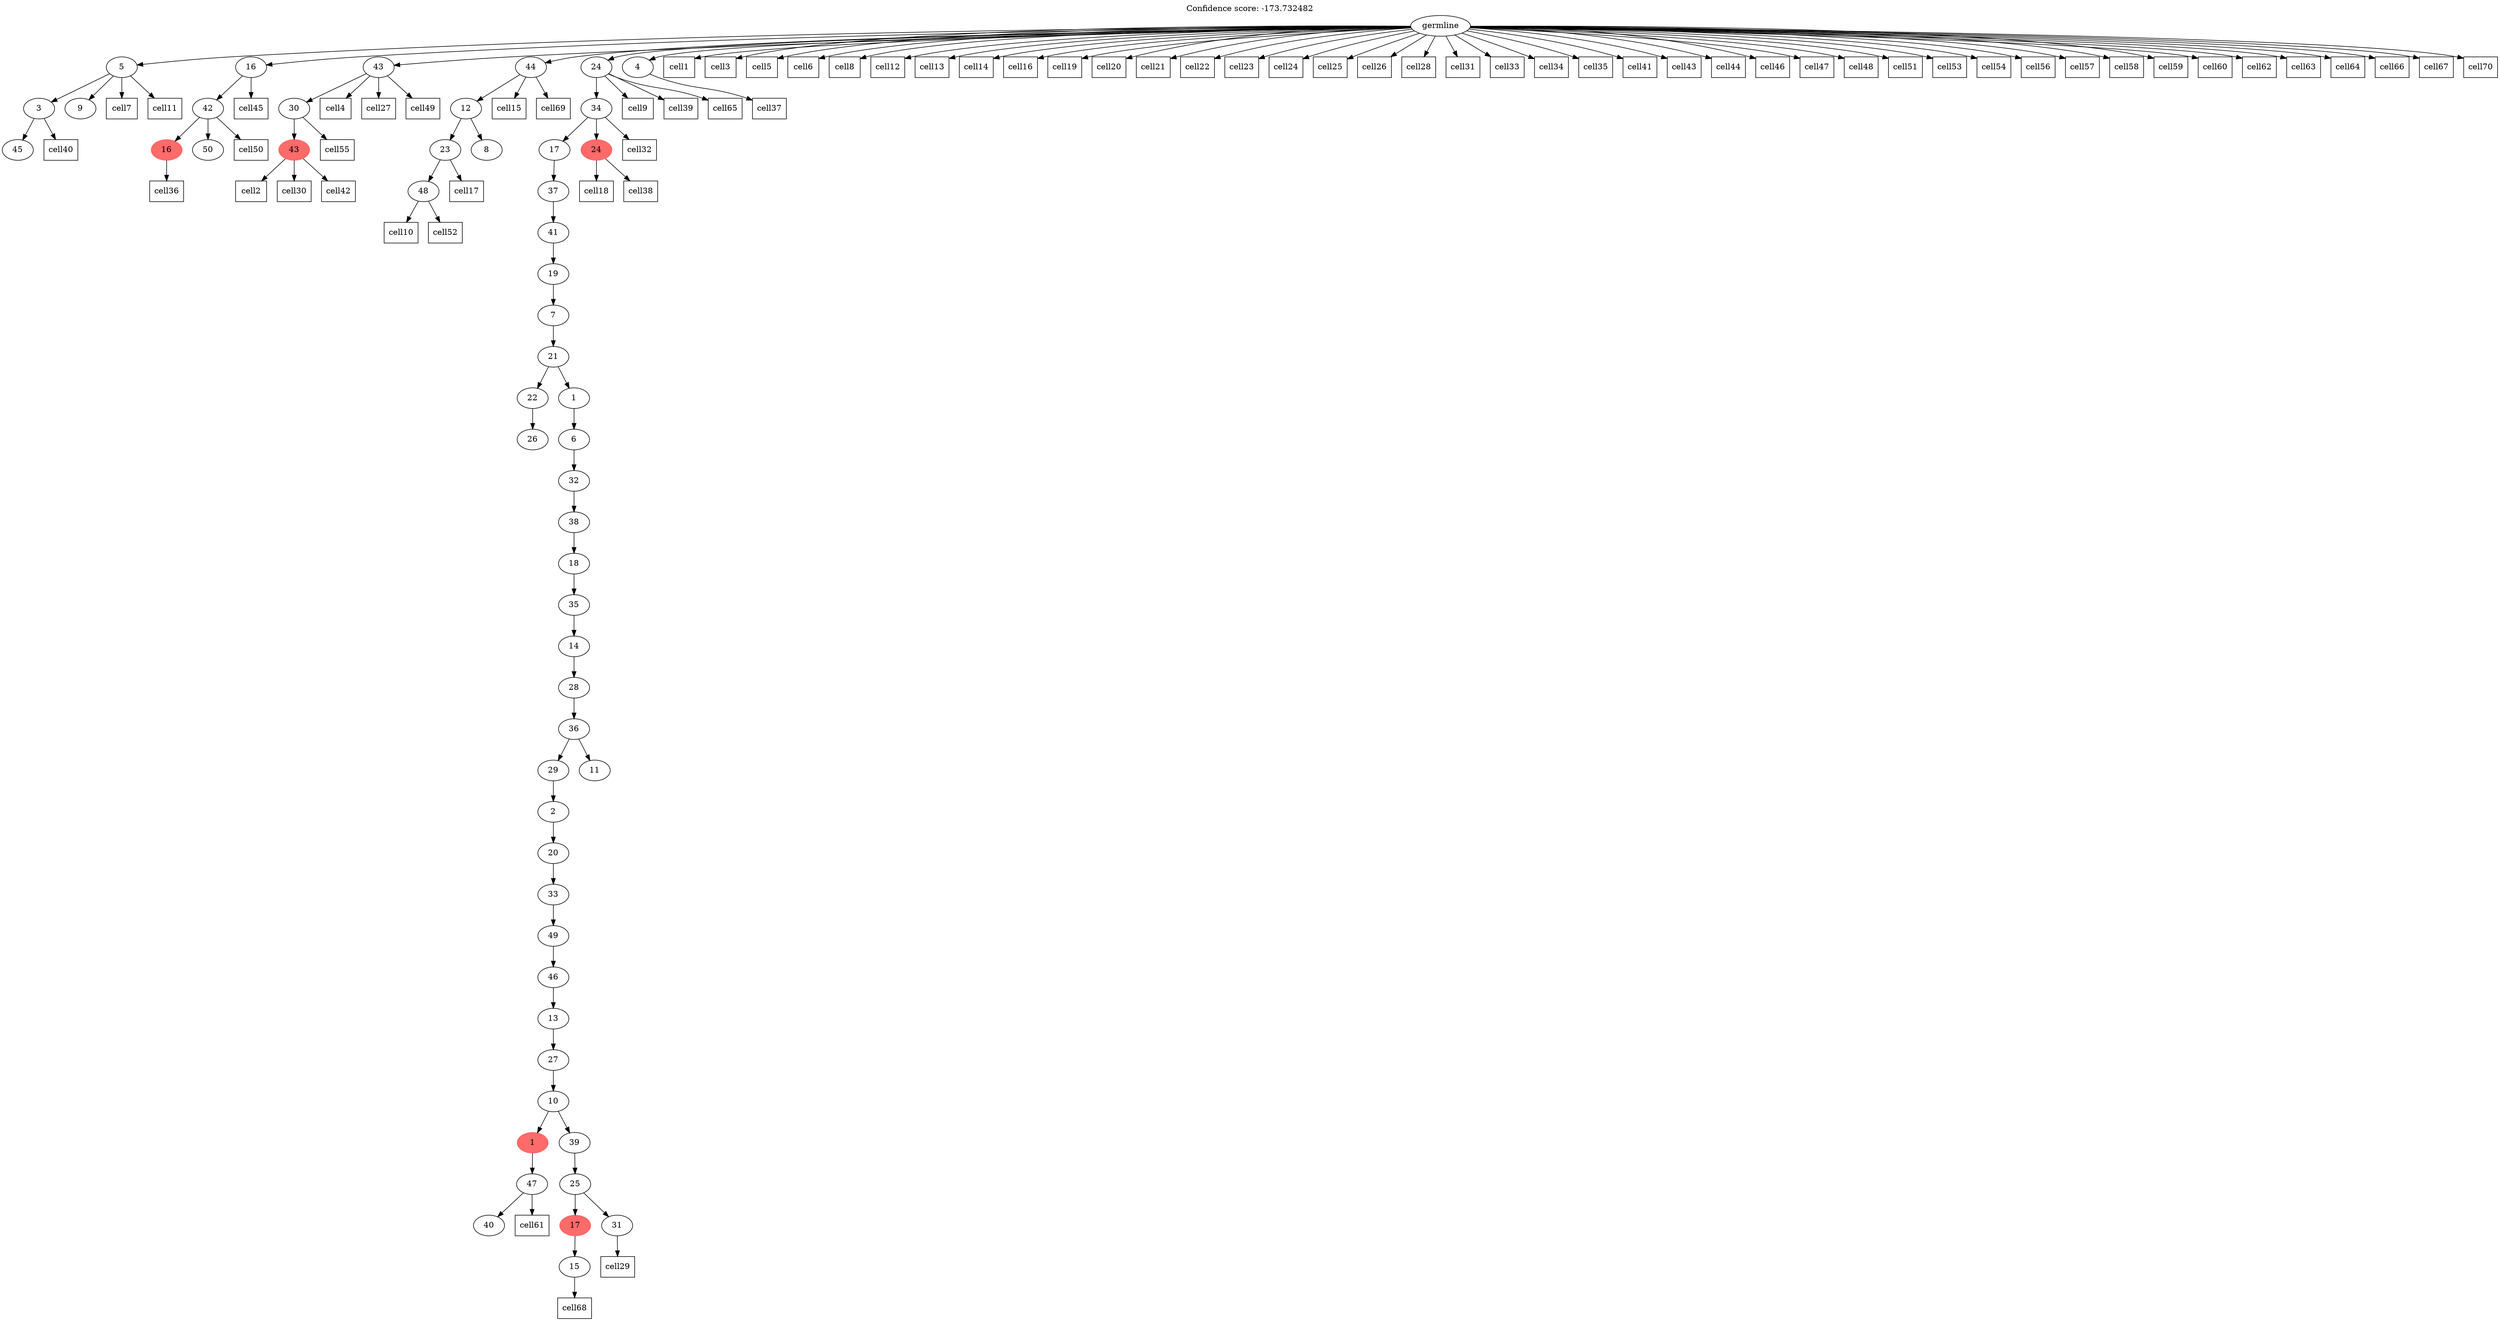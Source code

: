 digraph g {
	"52" -> "53";
	"53" [label="45"];
	"51" -> "52";
	"52" [label="3"];
	"51" -> "54";
	"54" [label="9"];
	"48" -> "49";
	"49" [color=indianred1, style=filled, label="16"];
	"48" -> "50";
	"50" [label="50"];
	"47" -> "48";
	"48" [label="42"];
	"45" -> "46";
	"46" [color=indianred1, style=filled, label="43"];
	"44" -> "45";
	"45" [label="30"];
	"41" -> "42";
	"42" [label="48"];
	"40" -> "41";
	"41" [label="23"];
	"40" -> "43";
	"43" [label="8"];
	"39" -> "40";
	"40" [label="12"];
	"36" -> "37";
	"37" [label="26"];
	"33" -> "34";
	"34" [label="40"];
	"32" -> "33";
	"33" [label="47"];
	"29" -> "30";
	"30" [label="15"];
	"28" -> "29";
	"29" [color=indianred1, style=filled, label="17"];
	"28" -> "31";
	"31" [label="31"];
	"27" -> "28";
	"28" [label="25"];
	"26" -> "27";
	"27" [label="39"];
	"26" -> "32";
	"32" [color=indianred1, style=filled, label="1"];
	"25" -> "26";
	"26" [label="10"];
	"24" -> "25";
	"25" [label="27"];
	"23" -> "24";
	"24" [label="13"];
	"22" -> "23";
	"23" [label="46"];
	"21" -> "22";
	"22" [label="49"];
	"20" -> "21";
	"21" [label="33"];
	"19" -> "20";
	"20" [label="20"];
	"18" -> "19";
	"19" [label="2"];
	"17" -> "18";
	"18" [label="29"];
	"17" -> "35";
	"35" [label="11"];
	"16" -> "17";
	"17" [label="36"];
	"15" -> "16";
	"16" [label="28"];
	"14" -> "15";
	"15" [label="14"];
	"13" -> "14";
	"14" [label="35"];
	"12" -> "13";
	"13" [label="18"];
	"11" -> "12";
	"12" [label="38"];
	"10" -> "11";
	"11" [label="32"];
	"9" -> "10";
	"10" [label="6"];
	"8" -> "9";
	"9" [label="1"];
	"8" -> "36";
	"36" [label="22"];
	"7" -> "8";
	"8" [label="21"];
	"6" -> "7";
	"7" [label="7"];
	"5" -> "6";
	"6" [label="19"];
	"4" -> "5";
	"5" [label="41"];
	"3" -> "4";
	"4" [label="37"];
	"2" -> "3";
	"3" [label="17"];
	"2" -> "38";
	"38" [color=indianred1, style=filled, label="24"];
	"1" -> "2";
	"2" [label="34"];
	"0" -> "1";
	"1" [label="24"];
	"0" -> "39";
	"39" [label="44"];
	"0" -> "44";
	"44" [label="43"];
	"0" -> "47";
	"47" [label="16"];
	"0" -> "51";
	"51" [label="5"];
	"0" -> "55";
	"55" [label="4"];
	"0" [label="germline"];
	"0" -> "cell1";
	"cell1" [shape=box];
	"46" -> "cell2";
	"cell2" [shape=box];
	"0" -> "cell3";
	"cell3" [shape=box];
	"44" -> "cell4";
	"cell4" [shape=box];
	"0" -> "cell5";
	"cell5" [shape=box];
	"0" -> "cell6";
	"cell6" [shape=box];
	"51" -> "cell7";
	"cell7" [shape=box];
	"0" -> "cell8";
	"cell8" [shape=box];
	"1" -> "cell9";
	"cell9" [shape=box];
	"42" -> "cell10";
	"cell10" [shape=box];
	"51" -> "cell11";
	"cell11" [shape=box];
	"0" -> "cell12";
	"cell12" [shape=box];
	"0" -> "cell13";
	"cell13" [shape=box];
	"0" -> "cell14";
	"cell14" [shape=box];
	"39" -> "cell15";
	"cell15" [shape=box];
	"0" -> "cell16";
	"cell16" [shape=box];
	"41" -> "cell17";
	"cell17" [shape=box];
	"38" -> "cell18";
	"cell18" [shape=box];
	"0" -> "cell19";
	"cell19" [shape=box];
	"0" -> "cell20";
	"cell20" [shape=box];
	"0" -> "cell21";
	"cell21" [shape=box];
	"0" -> "cell22";
	"cell22" [shape=box];
	"0" -> "cell23";
	"cell23" [shape=box];
	"0" -> "cell24";
	"cell24" [shape=box];
	"0" -> "cell25";
	"cell25" [shape=box];
	"0" -> "cell26";
	"cell26" [shape=box];
	"44" -> "cell27";
	"cell27" [shape=box];
	"0" -> "cell28";
	"cell28" [shape=box];
	"31" -> "cell29";
	"cell29" [shape=box];
	"46" -> "cell30";
	"cell30" [shape=box];
	"0" -> "cell31";
	"cell31" [shape=box];
	"2" -> "cell32";
	"cell32" [shape=box];
	"0" -> "cell33";
	"cell33" [shape=box];
	"0" -> "cell34";
	"cell34" [shape=box];
	"0" -> "cell35";
	"cell35" [shape=box];
	"49" -> "cell36";
	"cell36" [shape=box];
	"55" -> "cell37";
	"cell37" [shape=box];
	"38" -> "cell38";
	"cell38" [shape=box];
	"1" -> "cell39";
	"cell39" [shape=box];
	"52" -> "cell40";
	"cell40" [shape=box];
	"0" -> "cell41";
	"cell41" [shape=box];
	"46" -> "cell42";
	"cell42" [shape=box];
	"0" -> "cell43";
	"cell43" [shape=box];
	"0" -> "cell44";
	"cell44" [shape=box];
	"47" -> "cell45";
	"cell45" [shape=box];
	"0" -> "cell46";
	"cell46" [shape=box];
	"0" -> "cell47";
	"cell47" [shape=box];
	"0" -> "cell48";
	"cell48" [shape=box];
	"44" -> "cell49";
	"cell49" [shape=box];
	"48" -> "cell50";
	"cell50" [shape=box];
	"0" -> "cell51";
	"cell51" [shape=box];
	"42" -> "cell52";
	"cell52" [shape=box];
	"0" -> "cell53";
	"cell53" [shape=box];
	"0" -> "cell54";
	"cell54" [shape=box];
	"45" -> "cell55";
	"cell55" [shape=box];
	"0" -> "cell56";
	"cell56" [shape=box];
	"0" -> "cell57";
	"cell57" [shape=box];
	"0" -> "cell58";
	"cell58" [shape=box];
	"0" -> "cell59";
	"cell59" [shape=box];
	"0" -> "cell60";
	"cell60" [shape=box];
	"33" -> "cell61";
	"cell61" [shape=box];
	"0" -> "cell62";
	"cell62" [shape=box];
	"0" -> "cell63";
	"cell63" [shape=box];
	"0" -> "cell64";
	"cell64" [shape=box];
	"1" -> "cell65";
	"cell65" [shape=box];
	"0" -> "cell66";
	"cell66" [shape=box];
	"0" -> "cell67";
	"cell67" [shape=box];
	"30" -> "cell68";
	"cell68" [shape=box];
	"39" -> "cell69";
	"cell69" [shape=box];
	"0" -> "cell70";
	"cell70" [shape=box];
	labelloc="t";
	label="Confidence score: -173.732482";
}
